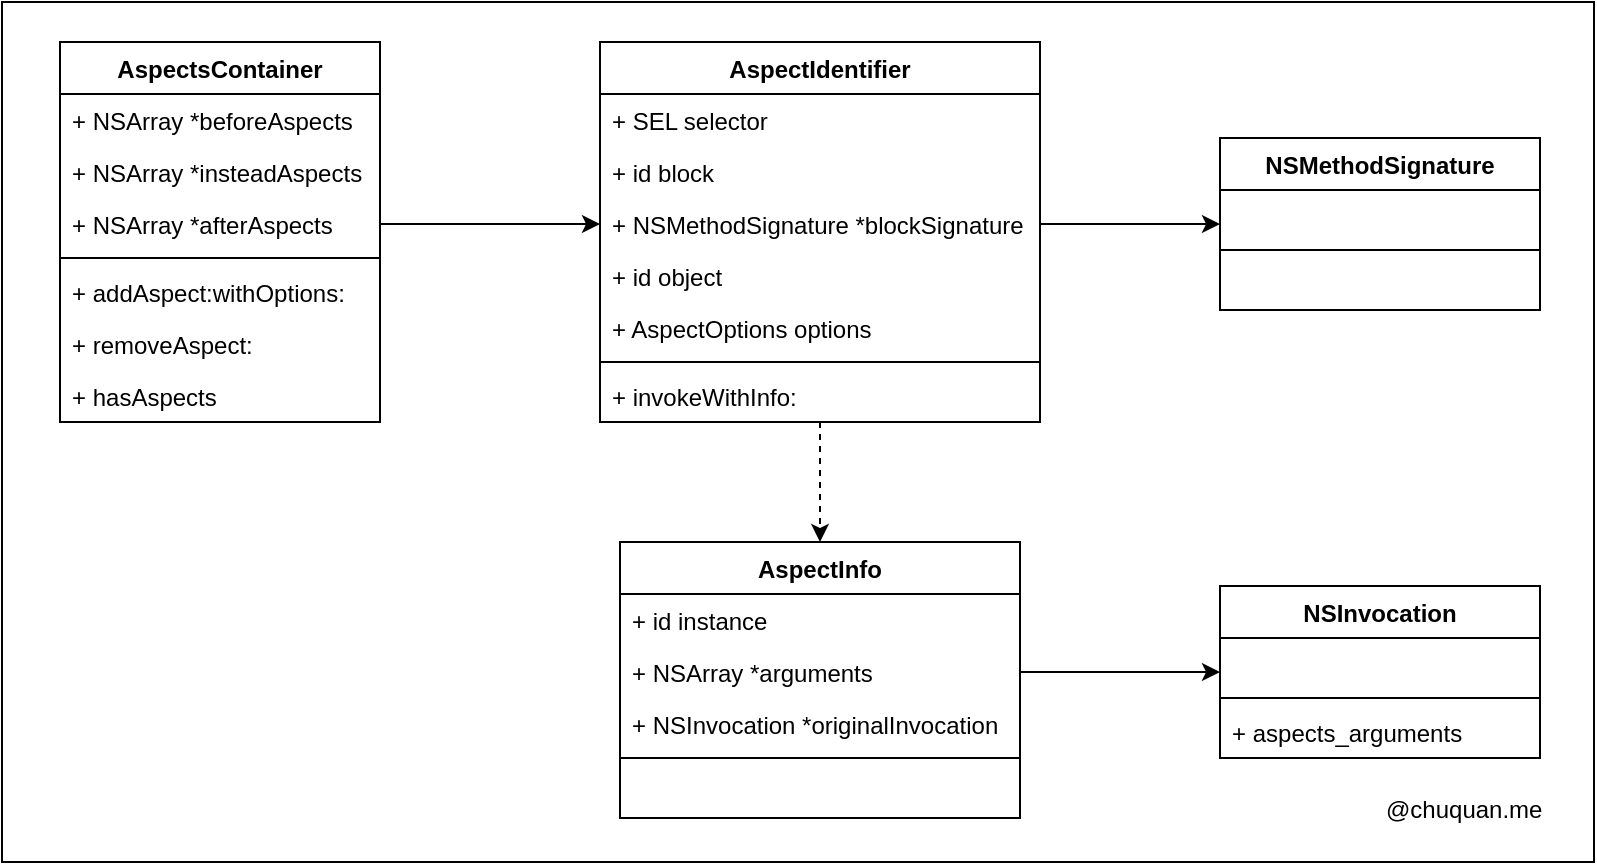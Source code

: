 <mxfile version="20.2.4" type="github">
  <diagram id="nvhslkFHWkKZFiUB6ad8" name="第 1 页">
    <mxGraphModel dx="1240" dy="669" grid="1" gridSize="10" guides="1" tooltips="1" connect="1" arrows="1" fold="1" page="1" pageScale="1" pageWidth="827" pageHeight="1169" math="0" shadow="0">
      <root>
        <mxCell id="0" />
        <mxCell id="1" parent="0" />
        <mxCell id="7-5diHdIUxBX9gS7K2Cu-1" value="AspectInfo" style="swimlane;fontStyle=1;align=center;verticalAlign=top;childLayout=stackLayout;horizontal=1;startSize=26;horizontalStack=0;resizeParent=1;resizeParentMax=0;resizeLast=0;collapsible=1;marginBottom=0;" parent="1" vertex="1">
          <mxGeometry x="323" y="560" width="200" height="138" as="geometry" />
        </mxCell>
        <mxCell id="7-5diHdIUxBX9gS7K2Cu-18" value="+ id instance" style="text;strokeColor=none;fillColor=none;align=left;verticalAlign=top;spacingLeft=4;spacingRight=4;overflow=hidden;rotatable=0;points=[[0,0.5],[1,0.5]];portConstraint=eastwest;" parent="7-5diHdIUxBX9gS7K2Cu-1" vertex="1">
          <mxGeometry y="26" width="200" height="26" as="geometry" />
        </mxCell>
        <mxCell id="7-5diHdIUxBX9gS7K2Cu-2" value="+ NSArray *arguments" style="text;strokeColor=none;fillColor=none;align=left;verticalAlign=top;spacingLeft=4;spacingRight=4;overflow=hidden;rotatable=0;points=[[0,0.5],[1,0.5]];portConstraint=eastwest;" parent="7-5diHdIUxBX9gS7K2Cu-1" vertex="1">
          <mxGeometry y="52" width="200" height="26" as="geometry" />
        </mxCell>
        <mxCell id="7-5diHdIUxBX9gS7K2Cu-17" value="+ NSInvocation *originalInvocation" style="text;strokeColor=none;fillColor=none;align=left;verticalAlign=top;spacingLeft=4;spacingRight=4;overflow=hidden;rotatable=0;points=[[0,0.5],[1,0.5]];portConstraint=eastwest;" parent="7-5diHdIUxBX9gS7K2Cu-1" vertex="1">
          <mxGeometry y="78" width="200" height="26" as="geometry" />
        </mxCell>
        <mxCell id="7-5diHdIUxBX9gS7K2Cu-3" value="" style="line;strokeWidth=1;fillColor=none;align=left;verticalAlign=middle;spacingTop=-1;spacingLeft=3;spacingRight=3;rotatable=0;labelPosition=right;points=[];portConstraint=eastwest;" parent="7-5diHdIUxBX9gS7K2Cu-1" vertex="1">
          <mxGeometry y="104" width="200" height="8" as="geometry" />
        </mxCell>
        <mxCell id="7-5diHdIUxBX9gS7K2Cu-4" value=" " style="text;strokeColor=none;fillColor=none;align=left;verticalAlign=top;spacingLeft=4;spacingRight=4;overflow=hidden;rotatable=0;points=[[0,0.5],[1,0.5]];portConstraint=eastwest;" parent="7-5diHdIUxBX9gS7K2Cu-1" vertex="1">
          <mxGeometry y="112" width="200" height="26" as="geometry" />
        </mxCell>
        <mxCell id="7-5diHdIUxBX9gS7K2Cu-40" style="edgeStyle=orthogonalEdgeStyle;rounded=0;orthogonalLoop=1;jettySize=auto;html=1;entryX=0.5;entryY=0;entryDx=0;entryDy=0;dashed=1;" parent="1" source="7-5diHdIUxBX9gS7K2Cu-5" target="7-5diHdIUxBX9gS7K2Cu-1" edge="1">
          <mxGeometry relative="1" as="geometry" />
        </mxCell>
        <mxCell id="7-5diHdIUxBX9gS7K2Cu-5" value="AspectIdentifier" style="swimlane;fontStyle=1;align=center;verticalAlign=top;childLayout=stackLayout;horizontal=1;startSize=26;horizontalStack=0;resizeParent=1;resizeParentMax=0;resizeLast=0;collapsible=1;marginBottom=0;" parent="1" vertex="1">
          <mxGeometry x="313" y="310" width="220" height="190" as="geometry" />
        </mxCell>
        <mxCell id="7-5diHdIUxBX9gS7K2Cu-6" value="+ SEL selector" style="text;strokeColor=none;fillColor=none;align=left;verticalAlign=top;spacingLeft=4;spacingRight=4;overflow=hidden;rotatable=0;points=[[0,0.5],[1,0.5]];portConstraint=eastwest;" parent="7-5diHdIUxBX9gS7K2Cu-5" vertex="1">
          <mxGeometry y="26" width="220" height="26" as="geometry" />
        </mxCell>
        <mxCell id="7-5diHdIUxBX9gS7K2Cu-19" value="+ id block" style="text;strokeColor=none;fillColor=none;align=left;verticalAlign=top;spacingLeft=4;spacingRight=4;overflow=hidden;rotatable=0;points=[[0,0.5],[1,0.5]];portConstraint=eastwest;" parent="7-5diHdIUxBX9gS7K2Cu-5" vertex="1">
          <mxGeometry y="52" width="220" height="26" as="geometry" />
        </mxCell>
        <mxCell id="7-5diHdIUxBX9gS7K2Cu-20" value="+ NSMethodSignature *blockSignature" style="text;strokeColor=none;fillColor=none;align=left;verticalAlign=top;spacingLeft=4;spacingRight=4;overflow=hidden;rotatable=0;points=[[0,0.5],[1,0.5]];portConstraint=eastwest;" parent="7-5diHdIUxBX9gS7K2Cu-5" vertex="1">
          <mxGeometry y="78" width="220" height="26" as="geometry" />
        </mxCell>
        <mxCell id="7-5diHdIUxBX9gS7K2Cu-22" value="+ id object" style="text;strokeColor=none;fillColor=none;align=left;verticalAlign=top;spacingLeft=4;spacingRight=4;overflow=hidden;rotatable=0;points=[[0,0.5],[1,0.5]];portConstraint=eastwest;" parent="7-5diHdIUxBX9gS7K2Cu-5" vertex="1">
          <mxGeometry y="104" width="220" height="26" as="geometry" />
        </mxCell>
        <mxCell id="7-5diHdIUxBX9gS7K2Cu-21" value="+ AspectOptions options" style="text;strokeColor=none;fillColor=none;align=left;verticalAlign=top;spacingLeft=4;spacingRight=4;overflow=hidden;rotatable=0;points=[[0,0.5],[1,0.5]];portConstraint=eastwest;" parent="7-5diHdIUxBX9gS7K2Cu-5" vertex="1">
          <mxGeometry y="130" width="220" height="26" as="geometry" />
        </mxCell>
        <mxCell id="7-5diHdIUxBX9gS7K2Cu-7" value="" style="line;strokeWidth=1;fillColor=none;align=left;verticalAlign=middle;spacingTop=-1;spacingLeft=3;spacingRight=3;rotatable=0;labelPosition=right;points=[];portConstraint=eastwest;" parent="7-5diHdIUxBX9gS7K2Cu-5" vertex="1">
          <mxGeometry y="156" width="220" height="8" as="geometry" />
        </mxCell>
        <mxCell id="7-5diHdIUxBX9gS7K2Cu-8" value="+ invokeWithInfo:" style="text;strokeColor=none;fillColor=none;align=left;verticalAlign=top;spacingLeft=4;spacingRight=4;overflow=hidden;rotatable=0;points=[[0,0.5],[1,0.5]];portConstraint=eastwest;" parent="7-5diHdIUxBX9gS7K2Cu-5" vertex="1">
          <mxGeometry y="164" width="220" height="26" as="geometry" />
        </mxCell>
        <mxCell id="7-5diHdIUxBX9gS7K2Cu-9" value="AspectsContainer" style="swimlane;fontStyle=1;align=center;verticalAlign=top;childLayout=stackLayout;horizontal=1;startSize=26;horizontalStack=0;resizeParent=1;resizeParentMax=0;resizeLast=0;collapsible=1;marginBottom=0;" parent="1" vertex="1">
          <mxGeometry x="43" y="310" width="160" height="190" as="geometry" />
        </mxCell>
        <mxCell id="7-5diHdIUxBX9gS7K2Cu-10" value="+ NSArray *beforeAspects" style="text;strokeColor=none;fillColor=none;align=left;verticalAlign=top;spacingLeft=4;spacingRight=4;overflow=hidden;rotatable=0;points=[[0,0.5],[1,0.5]];portConstraint=eastwest;" parent="7-5diHdIUxBX9gS7K2Cu-9" vertex="1">
          <mxGeometry y="26" width="160" height="26" as="geometry" />
        </mxCell>
        <mxCell id="7-5diHdIUxBX9gS7K2Cu-23" value="+ NSArray *insteadAspects" style="text;strokeColor=none;fillColor=none;align=left;verticalAlign=top;spacingLeft=4;spacingRight=4;overflow=hidden;rotatable=0;points=[[0,0.5],[1,0.5]];portConstraint=eastwest;" parent="7-5diHdIUxBX9gS7K2Cu-9" vertex="1">
          <mxGeometry y="52" width="160" height="26" as="geometry" />
        </mxCell>
        <mxCell id="7-5diHdIUxBX9gS7K2Cu-24" value="+ NSArray *afterAspects" style="text;strokeColor=none;fillColor=none;align=left;verticalAlign=top;spacingLeft=4;spacingRight=4;overflow=hidden;rotatable=0;points=[[0,0.5],[1,0.5]];portConstraint=eastwest;" parent="7-5diHdIUxBX9gS7K2Cu-9" vertex="1">
          <mxGeometry y="78" width="160" height="26" as="geometry" />
        </mxCell>
        <mxCell id="7-5diHdIUxBX9gS7K2Cu-11" value="" style="line;strokeWidth=1;fillColor=none;align=left;verticalAlign=middle;spacingTop=-1;spacingLeft=3;spacingRight=3;rotatable=0;labelPosition=right;points=[];portConstraint=eastwest;" parent="7-5diHdIUxBX9gS7K2Cu-9" vertex="1">
          <mxGeometry y="104" width="160" height="8" as="geometry" />
        </mxCell>
        <mxCell id="7-5diHdIUxBX9gS7K2Cu-25" value="+ addAspect:withOptions:" style="text;strokeColor=none;fillColor=none;align=left;verticalAlign=top;spacingLeft=4;spacingRight=4;overflow=hidden;rotatable=0;points=[[0,0.5],[1,0.5]];portConstraint=eastwest;" parent="7-5diHdIUxBX9gS7K2Cu-9" vertex="1">
          <mxGeometry y="112" width="160" height="26" as="geometry" />
        </mxCell>
        <mxCell id="7-5diHdIUxBX9gS7K2Cu-26" value="+ removeAspect:" style="text;strokeColor=none;fillColor=none;align=left;verticalAlign=top;spacingLeft=4;spacingRight=4;overflow=hidden;rotatable=0;points=[[0,0.5],[1,0.5]];portConstraint=eastwest;" parent="7-5diHdIUxBX9gS7K2Cu-9" vertex="1">
          <mxGeometry y="138" width="160" height="26" as="geometry" />
        </mxCell>
        <mxCell id="7-5diHdIUxBX9gS7K2Cu-12" value="+ hasAspects" style="text;strokeColor=none;fillColor=none;align=left;verticalAlign=top;spacingLeft=4;spacingRight=4;overflow=hidden;rotatable=0;points=[[0,0.5],[1,0.5]];portConstraint=eastwest;" parent="7-5diHdIUxBX9gS7K2Cu-9" vertex="1">
          <mxGeometry y="164" width="160" height="26" as="geometry" />
        </mxCell>
        <mxCell id="7-5diHdIUxBX9gS7K2Cu-29" style="edgeStyle=orthogonalEdgeStyle;rounded=0;orthogonalLoop=1;jettySize=auto;html=1;" parent="1" source="7-5diHdIUxBX9gS7K2Cu-24" target="7-5diHdIUxBX9gS7K2Cu-20" edge="1">
          <mxGeometry relative="1" as="geometry" />
        </mxCell>
        <mxCell id="7-5diHdIUxBX9gS7K2Cu-30" value="NSInvocation" style="swimlane;fontStyle=1;align=center;verticalAlign=top;childLayout=stackLayout;horizontal=1;startSize=26;horizontalStack=0;resizeParent=1;resizeParentMax=0;resizeLast=0;collapsible=1;marginBottom=0;" parent="1" vertex="1">
          <mxGeometry x="623" y="582" width="160" height="86" as="geometry" />
        </mxCell>
        <mxCell id="7-5diHdIUxBX9gS7K2Cu-31" value=" " style="text;strokeColor=none;fillColor=none;align=left;verticalAlign=top;spacingLeft=4;spacingRight=4;overflow=hidden;rotatable=0;points=[[0,0.5],[1,0.5]];portConstraint=eastwest;" parent="7-5diHdIUxBX9gS7K2Cu-30" vertex="1">
          <mxGeometry y="26" width="160" height="26" as="geometry" />
        </mxCell>
        <mxCell id="7-5diHdIUxBX9gS7K2Cu-32" value="" style="line;strokeWidth=1;fillColor=none;align=left;verticalAlign=middle;spacingTop=-1;spacingLeft=3;spacingRight=3;rotatable=0;labelPosition=right;points=[];portConstraint=eastwest;" parent="7-5diHdIUxBX9gS7K2Cu-30" vertex="1">
          <mxGeometry y="52" width="160" height="8" as="geometry" />
        </mxCell>
        <mxCell id="7-5diHdIUxBX9gS7K2Cu-33" value="+ aspects_arguments" style="text;strokeColor=none;fillColor=none;align=left;verticalAlign=top;spacingLeft=4;spacingRight=4;overflow=hidden;rotatable=0;points=[[0,0.5],[1,0.5]];portConstraint=eastwest;" parent="7-5diHdIUxBX9gS7K2Cu-30" vertex="1">
          <mxGeometry y="60" width="160" height="26" as="geometry" />
        </mxCell>
        <mxCell id="7-5diHdIUxBX9gS7K2Cu-34" value="NSMethodSignature" style="swimlane;fontStyle=1;align=center;verticalAlign=top;childLayout=stackLayout;horizontal=1;startSize=26;horizontalStack=0;resizeParent=1;resizeParentMax=0;resizeLast=0;collapsible=1;marginBottom=0;" parent="1" vertex="1">
          <mxGeometry x="623" y="358" width="160" height="86" as="geometry" />
        </mxCell>
        <mxCell id="7-5diHdIUxBX9gS7K2Cu-35" value=" " style="text;strokeColor=none;fillColor=none;align=left;verticalAlign=top;spacingLeft=4;spacingRight=4;overflow=hidden;rotatable=0;points=[[0,0.5],[1,0.5]];portConstraint=eastwest;" parent="7-5diHdIUxBX9gS7K2Cu-34" vertex="1">
          <mxGeometry y="26" width="160" height="26" as="geometry" />
        </mxCell>
        <mxCell id="7-5diHdIUxBX9gS7K2Cu-36" value="" style="line;strokeWidth=1;fillColor=none;align=left;verticalAlign=middle;spacingTop=-1;spacingLeft=3;spacingRight=3;rotatable=0;labelPosition=right;points=[];portConstraint=eastwest;" parent="7-5diHdIUxBX9gS7K2Cu-34" vertex="1">
          <mxGeometry y="52" width="160" height="8" as="geometry" />
        </mxCell>
        <mxCell id="7-5diHdIUxBX9gS7K2Cu-37" value=" " style="text;strokeColor=none;fillColor=none;align=left;verticalAlign=top;spacingLeft=4;spacingRight=4;overflow=hidden;rotatable=0;points=[[0,0.5],[1,0.5]];portConstraint=eastwest;" parent="7-5diHdIUxBX9gS7K2Cu-34" vertex="1">
          <mxGeometry y="60" width="160" height="26" as="geometry" />
        </mxCell>
        <mxCell id="7-5diHdIUxBX9gS7K2Cu-38" style="edgeStyle=orthogonalEdgeStyle;rounded=0;orthogonalLoop=1;jettySize=auto;html=1;entryX=0;entryY=0.5;entryDx=0;entryDy=0;" parent="1" source="7-5diHdIUxBX9gS7K2Cu-20" target="7-5diHdIUxBX9gS7K2Cu-34" edge="1">
          <mxGeometry relative="1" as="geometry" />
        </mxCell>
        <mxCell id="7-5diHdIUxBX9gS7K2Cu-39" style="edgeStyle=orthogonalEdgeStyle;rounded=0;orthogonalLoop=1;jettySize=auto;html=1;entryX=0;entryY=0.5;entryDx=0;entryDy=0;" parent="1" source="7-5diHdIUxBX9gS7K2Cu-2" target="7-5diHdIUxBX9gS7K2Cu-30" edge="1">
          <mxGeometry relative="1" as="geometry" />
        </mxCell>
        <mxCell id="eBzgSM820njiQccDG4P0-1" value="@chuquan.me" style="text;strokeColor=none;fillColor=none;align=left;verticalAlign=top;spacingLeft=4;spacingRight=4;overflow=hidden;rotatable=0;points=[[0,0.5],[1,0.5]];portConstraint=eastwest;" vertex="1" parent="1">
          <mxGeometry x="700" y="680" width="90" height="26" as="geometry" />
        </mxCell>
        <mxCell id="eBzgSM820njiQccDG4P0-4" value="" style="rounded=0;whiteSpace=wrap;html=1;fillColor=none;" vertex="1" parent="1">
          <mxGeometry x="14" y="290" width="796" height="430" as="geometry" />
        </mxCell>
      </root>
    </mxGraphModel>
  </diagram>
</mxfile>
